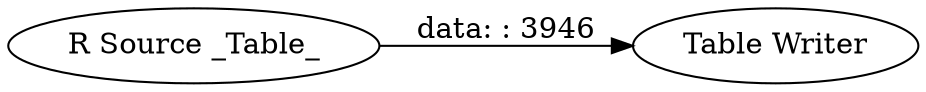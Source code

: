 digraph {
	"5127784837937045121_3" [label="Table Writer"]
	"5127784837937045121_1" [label="R Source _Table_"]
	"5127784837937045121_1" -> "5127784837937045121_3" [label="data: : 3946"]
	rankdir=LR
}
